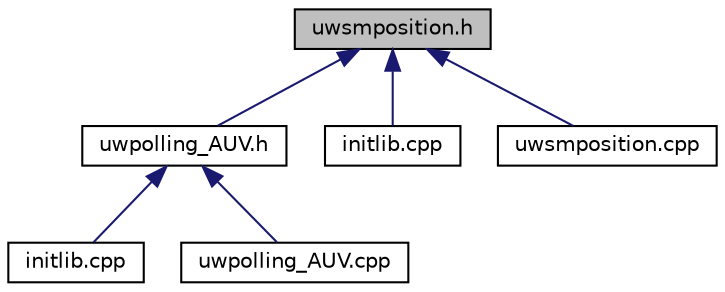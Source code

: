 digraph "uwsmposition.h"
{
 // LATEX_PDF_SIZE
  edge [fontname="Helvetica",fontsize="10",labelfontname="Helvetica",labelfontsize="10"];
  node [fontname="Helvetica",fontsize="10",shape=record];
  Node1 [label="uwsmposition.h",height=0.2,width=0.4,color="black", fillcolor="grey75", style="filled", fontcolor="black",tooltip="Provides the definition of the class UWSMPosition."];
  Node1 -> Node2 [dir="back",color="midnightblue",fontsize="10",style="solid",fontname="Helvetica"];
  Node2 [label="uwpolling_AUV.h",height=0.2,width=0.4,color="black", fillcolor="white", style="filled",URL="$uwpolling__AUV_8h.html",tooltip="Class that represents the AUV of UWPOLLING."];
  Node2 -> Node3 [dir="back",color="midnightblue",fontsize="10",style="solid",fontname="Helvetica"];
  Node3 [label="initlib.cpp",height=0.2,width=0.4,color="black", fillcolor="white", style="filled",URL="$data__link_2uwpolling_2initlib_8cpp.html",tooltip="Provides the initialization of the uwpolling libraries."];
  Node2 -> Node4 [dir="back",color="midnightblue",fontsize="10",style="solid",fontname="Helvetica"];
  Node4 [label="uwpolling_AUV.cpp",height=0.2,width=0.4,color="black", fillcolor="white", style="filled",URL="$uwpolling__AUV_8cpp.html",tooltip="Provides the implementation of Uwpolling_AUV class."];
  Node1 -> Node5 [dir="back",color="midnightblue",fontsize="10",style="solid",fontname="Helvetica"];
  Node5 [label="initlib.cpp",height=0.2,width=0.4,color="black", fillcolor="white", style="filled",URL="$mobility_2uwsmposition_2initlib_8cpp.html",tooltip="Provides the initialization of uwsmposition libraries."];
  Node1 -> Node6 [dir="back",color="midnightblue",fontsize="10",style="solid",fontname="Helvetica"];
  Node6 [label="uwsmposition.cpp",height=0.2,width=0.4,color="black", fillcolor="white", style="filled",URL="$uwsmposition_8cpp.html",tooltip="Provides the UWSMPosition class implementation."];
}
